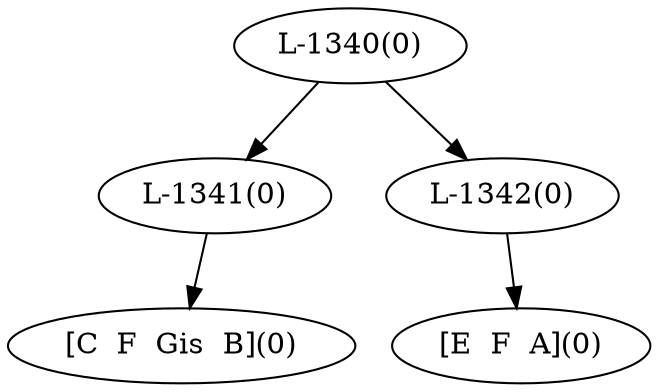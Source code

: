 digraph sample{
"L-1341(0)"->"[C  F  Gis  B](0)"
"L-1342(0)"->"[E  F  A](0)"
"L-1340(0)"->"L-1341(0)"
"L-1340(0)"->"L-1342(0)"
{rank = min; "L-1340(0)"}
{rank = same; "L-1341(0)"; "L-1342(0)";}
{rank = max; "[C  F  Gis  B](0)"; "[E  F  A](0)";}
}
